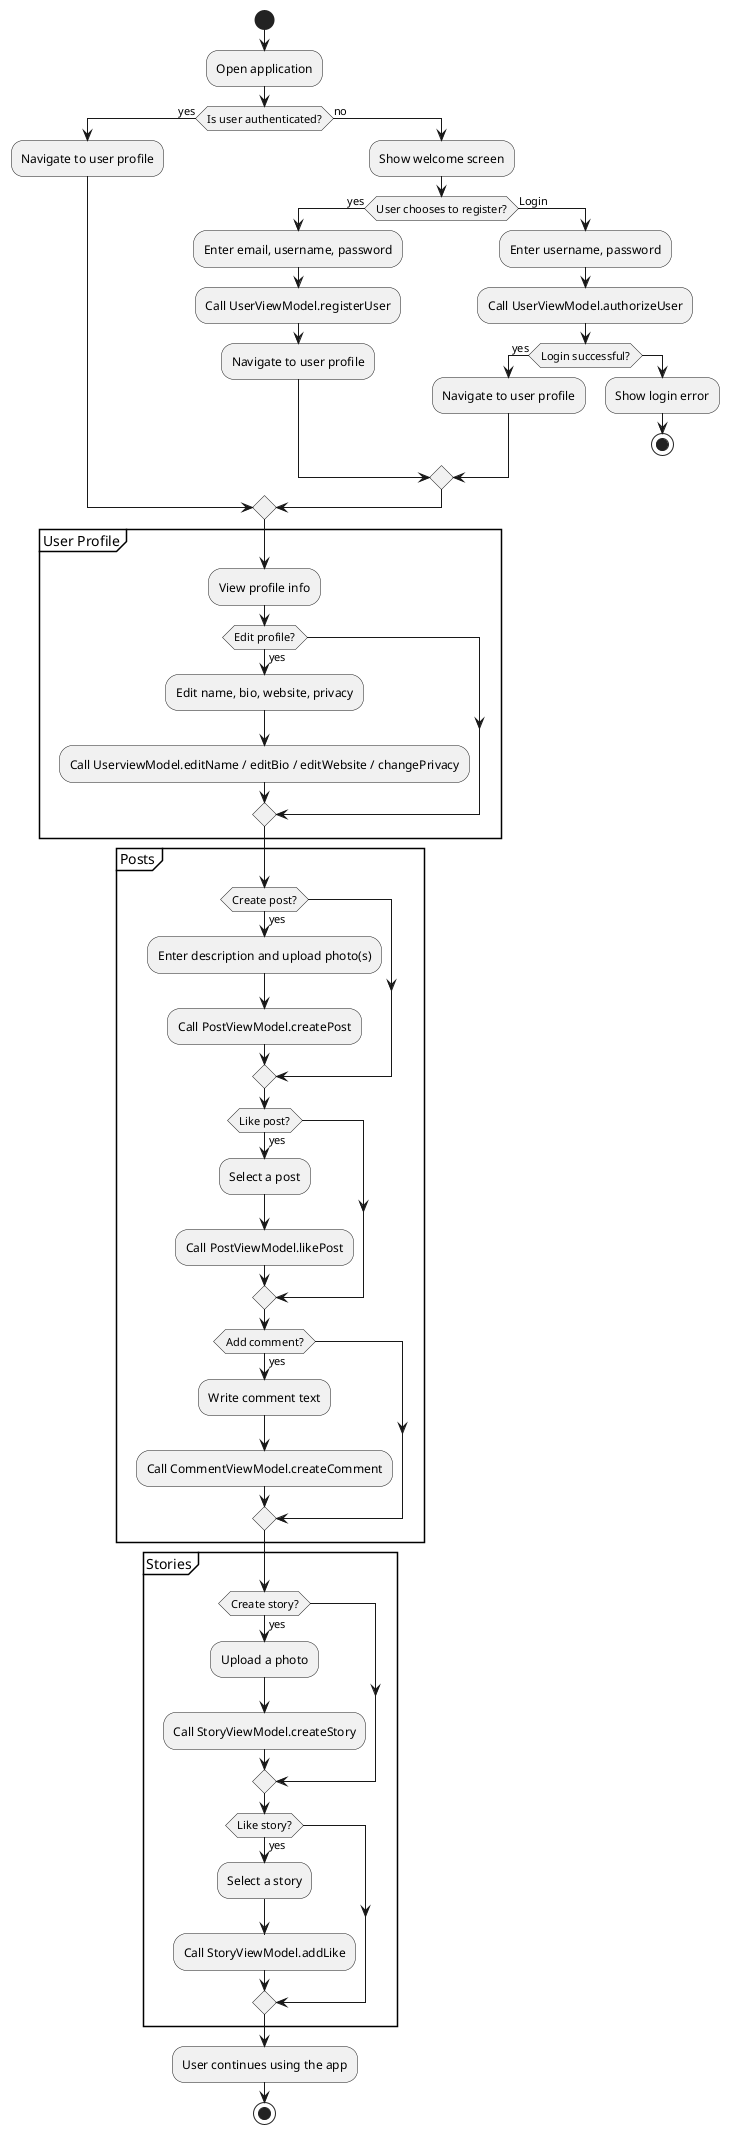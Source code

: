 @startuml
' https://plantuml.com/activity-diagram-beta

start

:Open application;

if (Is user authenticated?) then (yes)
    :Navigate to user profile;
else (no)
    :Show welcome screen;
    if (User chooses to register?) then (yes)
        :Enter email, username, password;
        :Call UserViewModel.registerUser;
        :Navigate to user profile;
    else (Login)
        :Enter username, password;
        :Call UserViewModel.authorizeUser;
        if (Login successful?) then (yes)
            :Navigate to user profile;
        else
            :Show login error;
            stop
        endif
    endif
endif

partition "User Profile" {
    :View profile info;
    if (Edit profile?) then (yes)
        :Edit name, bio, website, privacy;
        :Call UserviewModel.editName / editBio / editWebsite / changePrivacy;
    endif
}

partition "Posts" {
    if (Create post?) then (yes)
        :Enter description and upload photo(s);
        :Call PostViewModel.createPost;
    endif

    if (Like post?) then (yes)
        :Select a post;
        :Call PostViewModel.likePost;
    endif

    if (Add comment?) then (yes)
        :Write comment text;
        :Call CommentViewModel.createComment;
    endif
}

partition "Stories" {
    if (Create story?) then (yes)
        :Upload a photo;
        :Call StoryViewModel.createStory;
    endif

    if (Like story?) then (yes)
        :Select a story;
        :Call StoryViewModel.addLike;
    endif
}

:User continues using the app;

stop
@enduml
